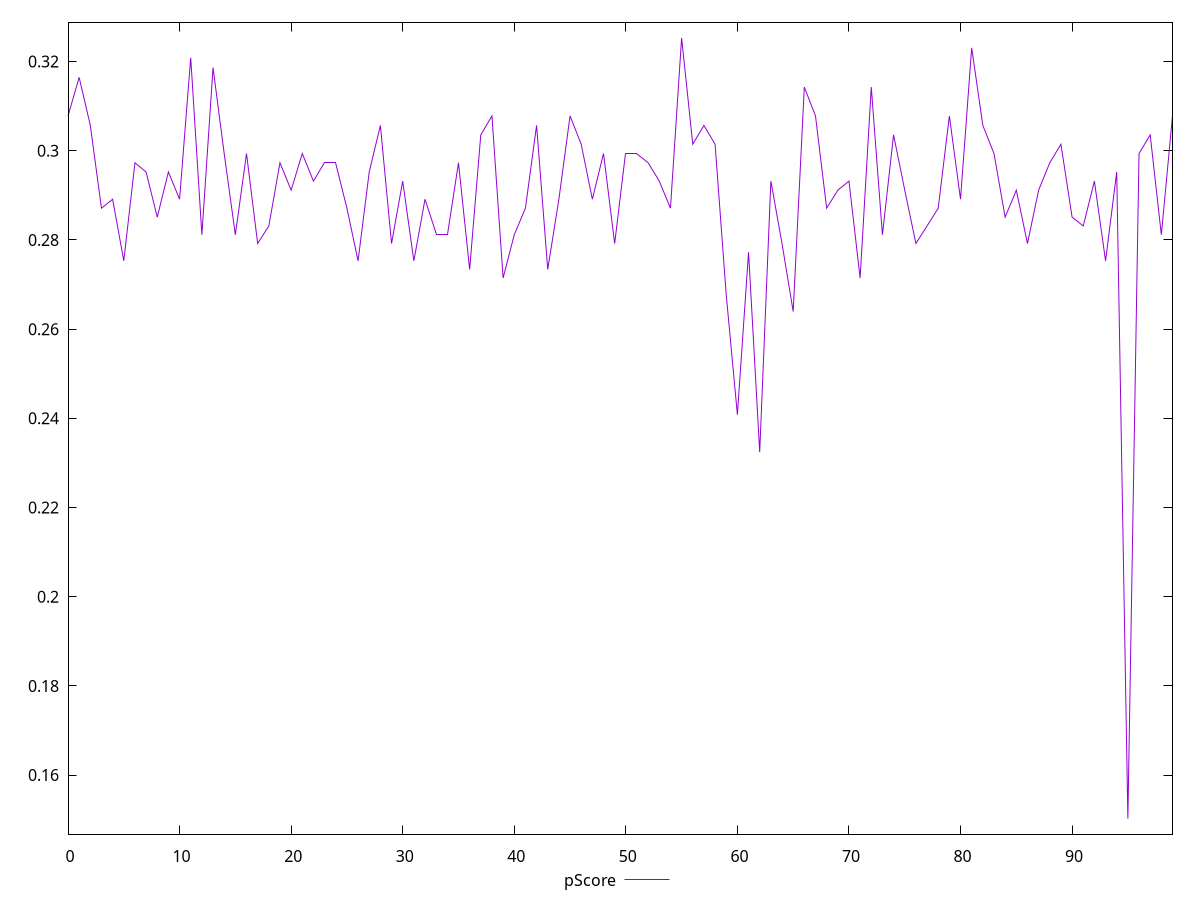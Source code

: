 reset

$pScore <<EOF
0 0.307806107739294
1 0.31644705411046187
2 0.3056787433962811
3 0.2871150014950539
4 0.28912640615300966
5 0.275310528266143
6 0.29729948978425963
7 0.29523700497820715
8 0.28511624788332807
9 0.29523700497820715
10 0.28912640615300966
11 0.32084699346177964
12 0.2811564989162073
13 0.3186403684439367
14 0.29937486094236787
15 0.2811564989162073
16 0.29937486094236787
17 0.27919540495676287
18 0.2831300967152532
19 0.29729948978425963
20 0.29115050997016545
21 0.29937486094236787
22 0.2931873605519868
23 0.29729948978425963
24 0.29729948978425963
25 0.2871150014950539
26 0.275310528266143
27 0.29523700497820715
28 0.3056787433962811
29 0.27919540495676287
30 0.2931873605519868
31 0.275310528266143
32 0.28912640615300966
33 0.2811564989162073
34 0.2811564989162073
35 0.29729948978425963
36 0.27338664435277554
37 0.303564443271711
38 0.307806107739294
39 0.27147506194689225
40 0.2811564989162073
41 0.2871150014950539
42 0.3056787433962811
43 0.27338664435277554
44 0.28912640615300966
45 0.307806107739294
46 0.30146316384229
47 0.28912640615300966
48 0.29937486094236787
49 0.27919540495676287
50 0.29937486094236787
51 0.29937486094236787
52 0.29729948978425963
53 0.2931873605519868
54 0.2871150014950539
55 0.32530032843910134
56 0.30146316384229
57 0.3056787433962811
58 0.30146316384229
59 0.2676885950757872
60 0.2408091140684231
61 0.2772467648696075
62 0.2324249802423487
63 0.2931873605519868
64 0.27919540495676287
65 0.26395071099972167
66 0.31426701123960804
67 0.307806107739294
68 0.2871150014950539
69 0.29115050997016545
70 0.2931873605519868
71 0.27147506194689225
72 0.31426701123960804
73 0.2811564989162073
74 0.303564443271711
75 0.29115050997016545
76 0.27919540495676287
77 0.2831300967152532
78 0.2871150014950539
79 0.307806107739294
80 0.28912640615300966
81 0.3230669675907157
82 0.3056787433962811
83 0.29937486094236787
84 0.28511624788332807
85 0.29115050997016545
86 0.27919540495676287
87 0.29115050997016545
88 0.29729948978425963
89 0.30146316384229
90 0.28511624788332807
91 0.2831300967152532
92 0.2931873605519868
93 0.275310528266143
94 0.29523700497820715
95 0.15026500008753696
96 0.29937486094236787
97 0.303564443271711
98 0.2811564989162073
99 0.307806107739294
EOF

set key outside below
set xrange [0:99]
set yrange [0.14676429352050568:0.3288010350061326]
set trange [0.14676429352050568:0.3288010350061326]
set terminal svg size 640, 500 enhanced background rgb 'white'
set output "reports/report_00033_2021-03-01T14-23-16.841Z/max-potential-fid/samples/astro-cached/pScore/values.svg"

plot $pScore title "pScore" with line

reset
